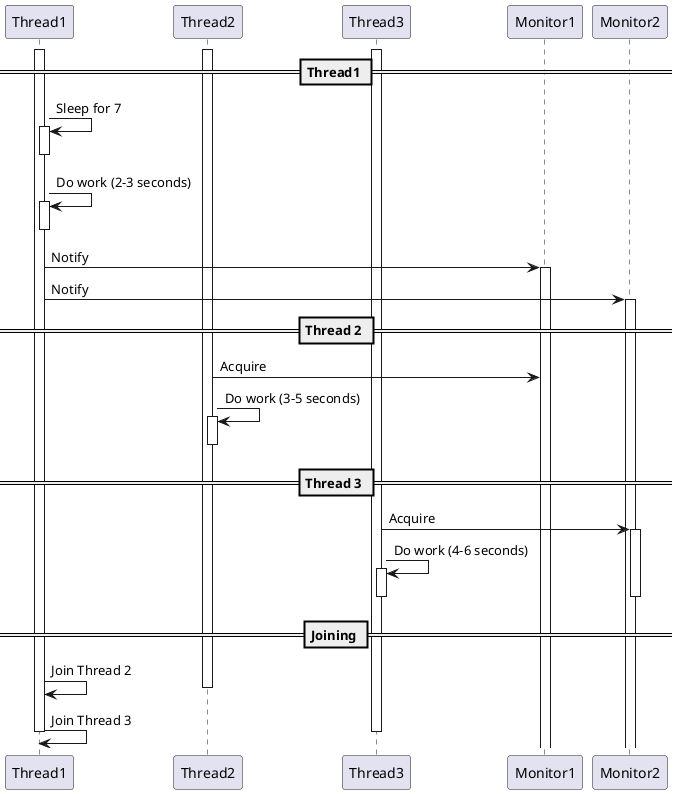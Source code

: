 @startuml
activate Thread1
activate Thread2
activate Thread3

== Thread1 ==

Thread1 -> Thread1: Sleep for 7
activate Thread1
deactivate Thread1
Thread1 -> Thread1: Do work (2-3 seconds)
activate Thread1
deactivate Thread1
Thread1 -> Monitor1: Notify
activate Monitor1
Thread1 -> Monitor2: Notify
activate Monitor2

== Thread 2 ==
Thread2 -> Monitor1: Acquire
Thread2 -> Thread2: Do work (3-5 seconds)
activate Thread2
deactivate Thread2

== Thread 3 ==
Thread3 -> Monitor2: Acquire
activate Monitor2
Thread3 -> Thread3: Do work (4-6 seconds)
activate Thread3
deactivate Thread3
deactivate Monitor2

== Joining ==
Thread1 -> Thread1: Join Thread 2
deactivate Thread2
Thread1 -> Thread1: Join Thread 3
deactivate Thread3
deactivate Thread1

@enduml
